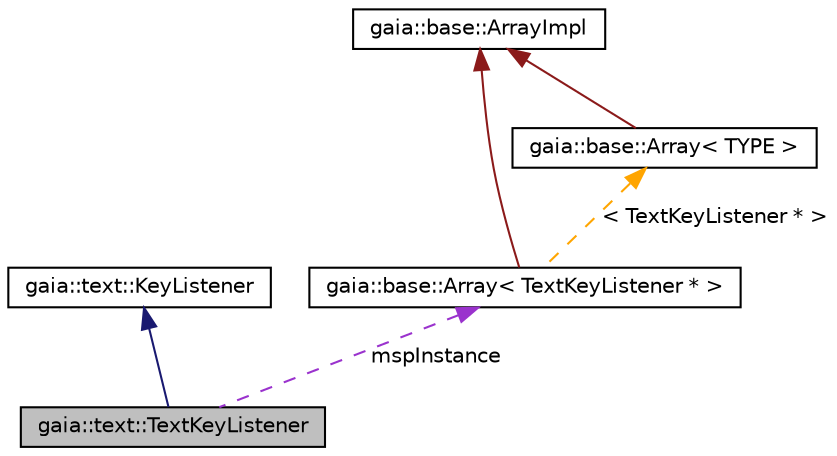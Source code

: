 digraph G
{
  edge [fontname="Helvetica",fontsize="10",labelfontname="Helvetica",labelfontsize="10"];
  node [fontname="Helvetica",fontsize="10",shape=record];
  Node1 [label="gaia::text::TextKeyListener",height=0.2,width=0.4,color="black", fillcolor="grey75", style="filled" fontcolor="black"];
  Node2 -> Node1 [dir=back,color="midnightblue",fontsize="10",style="solid",fontname="Helvetica"];
  Node2 [label="gaia::text::KeyListener",height=0.2,width=0.4,color="black", fillcolor="white", style="filled",URL="$d7/d60/classgaia_1_1text_1_1_key_listener.html",tooltip="Interface for converting text key events into edit operations on an Editable class."];
  Node3 -> Node1 [dir=back,color="darkorchid3",fontsize="10",style="dashed",label="mspInstance",fontname="Helvetica"];
  Node3 [label="gaia::base::Array\< TextKeyListener * \>",height=0.2,width=0.4,color="black", fillcolor="white", style="filled",URL="$d2/db0/classgaia_1_1base_1_1_array.html"];
  Node4 -> Node3 [dir=back,color="firebrick4",fontsize="10",style="solid",fontname="Helvetica"];
  Node4 [label="gaia::base::ArrayImpl",height=0.2,width=0.4,color="black", fillcolor="white", style="filled",URL="$d2/d80/classgaia_1_1base_1_1_array_impl.html",tooltip="Implements array data structure and its operation methods."];
  Node5 -> Node3 [dir=back,color="orange",fontsize="10",style="dashed",label="\< TextKeyListener * \>",fontname="Helvetica"];
  Node5 [label="gaia::base::Array\< TYPE \>",height=0.2,width=0.4,color="black", fillcolor="white", style="filled",URL="$d2/db0/classgaia_1_1base_1_1_array.html",tooltip="Implements array to replace C-style array."];
  Node4 -> Node5 [dir=back,color="firebrick4",fontsize="10",style="solid",fontname="Helvetica"];
}
